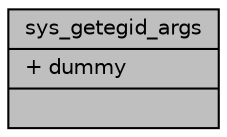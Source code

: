 digraph "sys_getegid_args"
{
 // LATEX_PDF_SIZE
  edge [fontname="Helvetica",fontsize="10",labelfontname="Helvetica",labelfontsize="10"];
  node [fontname="Helvetica",fontsize="10",shape=record];
  Node1 [label="{sys_getegid_args\n|+ dummy\l|}",height=0.2,width=0.4,color="black", fillcolor="grey75", style="filled", fontcolor="black",tooltip=" "];
}
